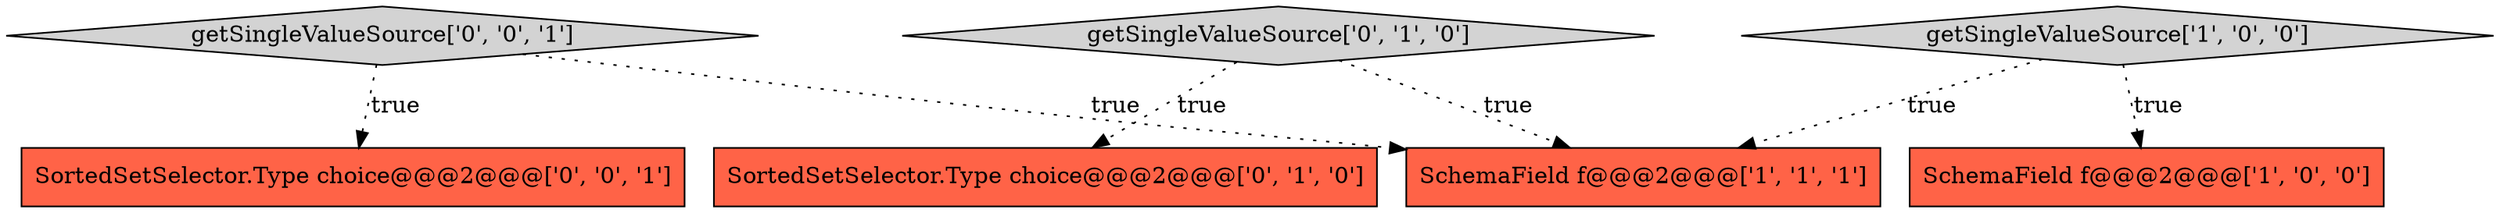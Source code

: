 digraph {
5 [style = filled, label = "SortedSetSelector.Type choice@@@2@@@['0', '0', '1']", fillcolor = tomato, shape = box image = "AAA0AAABBB3BBB"];
0 [style = filled, label = "SchemaField f@@@2@@@['1', '0', '0']", fillcolor = tomato, shape = box image = "AAA0AAABBB1BBB"];
6 [style = filled, label = "getSingleValueSource['0', '0', '1']", fillcolor = lightgray, shape = diamond image = "AAA0AAABBB3BBB"];
2 [style = filled, label = "SchemaField f@@@2@@@['1', '1', '1']", fillcolor = tomato, shape = box image = "AAA0AAABBB1BBB"];
4 [style = filled, label = "getSingleValueSource['0', '1', '0']", fillcolor = lightgray, shape = diamond image = "AAA0AAABBB2BBB"];
3 [style = filled, label = "SortedSetSelector.Type choice@@@2@@@['0', '1', '0']", fillcolor = tomato, shape = box image = "AAA0AAABBB2BBB"];
1 [style = filled, label = "getSingleValueSource['1', '0', '0']", fillcolor = lightgray, shape = diamond image = "AAA0AAABBB1BBB"];
1->0 [style = dotted, label="true"];
4->3 [style = dotted, label="true"];
6->2 [style = dotted, label="true"];
1->2 [style = dotted, label="true"];
4->2 [style = dotted, label="true"];
6->5 [style = dotted, label="true"];
}
